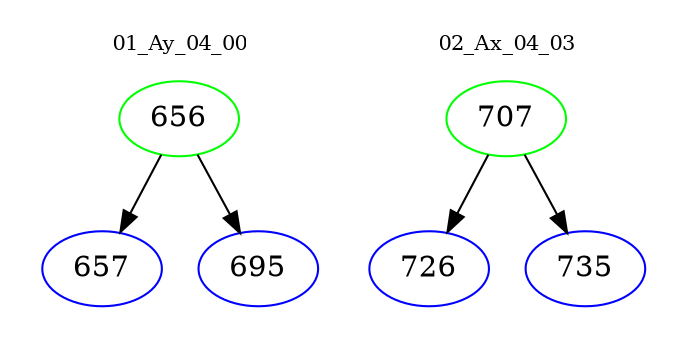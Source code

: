 digraph{
subgraph cluster_0 {
color = white
label = "01_Ay_04_00";
fontsize=10;
T0_656 [label="656", color="green"]
T0_656 -> T0_657 [color="black"]
T0_657 [label="657", color="blue"]
T0_656 -> T0_695 [color="black"]
T0_695 [label="695", color="blue"]
}
subgraph cluster_1 {
color = white
label = "02_Ax_04_03";
fontsize=10;
T1_707 [label="707", color="green"]
T1_707 -> T1_726 [color="black"]
T1_726 [label="726", color="blue"]
T1_707 -> T1_735 [color="black"]
T1_735 [label="735", color="blue"]
}
}
